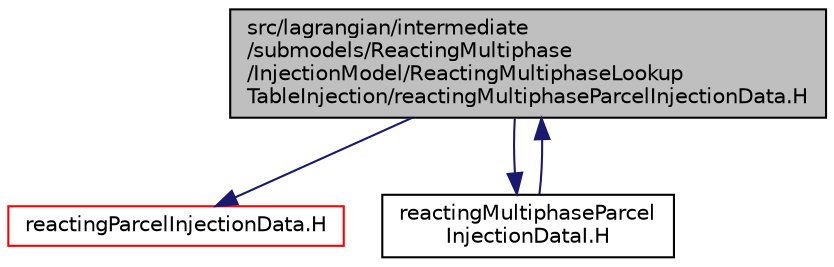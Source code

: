 digraph "src/lagrangian/intermediate/submodels/ReactingMultiphase/InjectionModel/ReactingMultiphaseLookupTableInjection/reactingMultiphaseParcelInjectionData.H"
{
  bgcolor="transparent";
  edge [fontname="Helvetica",fontsize="10",labelfontname="Helvetica",labelfontsize="10"];
  node [fontname="Helvetica",fontsize="10",shape=record];
  Node1 [label="src/lagrangian/intermediate\l/submodels/ReactingMultiphase\l/InjectionModel/ReactingMultiphaseLookup\lTableInjection/reactingMultiphaseParcelInjectionData.H",height=0.2,width=0.4,color="black", fillcolor="grey75", style="filled", fontcolor="black"];
  Node1 -> Node2 [color="midnightblue",fontsize="10",style="solid",fontname="Helvetica"];
  Node2 [label="reactingParcelInjectionData.H",height=0.2,width=0.4,color="red",URL="$a06805.html"];
  Node1 -> Node3 [color="midnightblue",fontsize="10",style="solid",fontname="Helvetica"];
  Node3 [label="reactingMultiphaseParcel\lInjectionDataI.H",height=0.2,width=0.4,color="black",URL="$a06832.html"];
  Node3 -> Node1 [color="midnightblue",fontsize="10",style="solid",fontname="Helvetica"];
}
